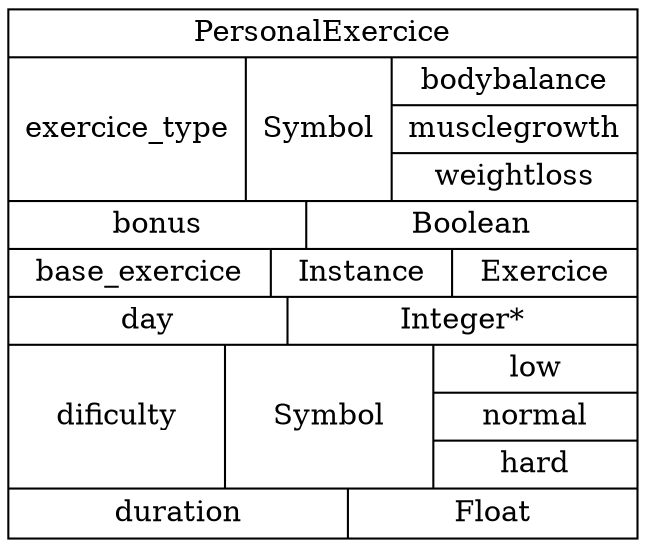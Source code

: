 digraph ontologia {
	graph [bb="0,0,243,254"];
	node [label="\N"];
	PersonalExercice	[color="0.0,0.0,0.0",
		fontcolor="0.0,0.0,0.0",
		height=3.5278,
		label="{PersonalExercice|{exercice_type|Symbol|{bodybalance|musclegrowth|weightloss}}|{bonus|Boolean}|{base_exercice|Instance|{Exercice}}|{\
day|Integer*}|{dificulty|Symbol|{low|normal|hard}}|{duration|Float}}",
		pos="121.5,127",
		rects="0,230.5,243,253.5 0,161.5,91,230.5 91,161.5,150,230.5 150,207.5,243,230.5 150,184.5,243,207.5 150,161.5,243,184.5 0,138.5,115,161.5 \
115,138.5,243,161.5 0,115.5,100,138.5 100,115.5,171,138.5 171,115.5,243,138.5 0,92.5,108,115.5 108,92.5,243,115.5 0,23.5,83,92.5 \
83,23.5,165,92.5 165,69.5,243,92.5 165,46.5,243,69.5 165,23.5,243,46.5 0,0.5,130,23.5 130,0.5,243,23.5",
		shape=record,
		width=3.375];
}
